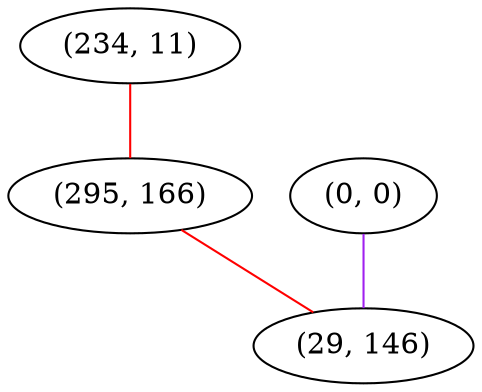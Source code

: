 graph "" {
"(234, 11)";
"(295, 166)";
"(0, 0)";
"(29, 146)";
"(234, 11)" -- "(295, 166)"  [color=red, key=0, weight=1];
"(295, 166)" -- "(29, 146)"  [color=red, key=0, weight=1];
"(0, 0)" -- "(29, 146)"  [color=purple, key=0, weight=4];
}
